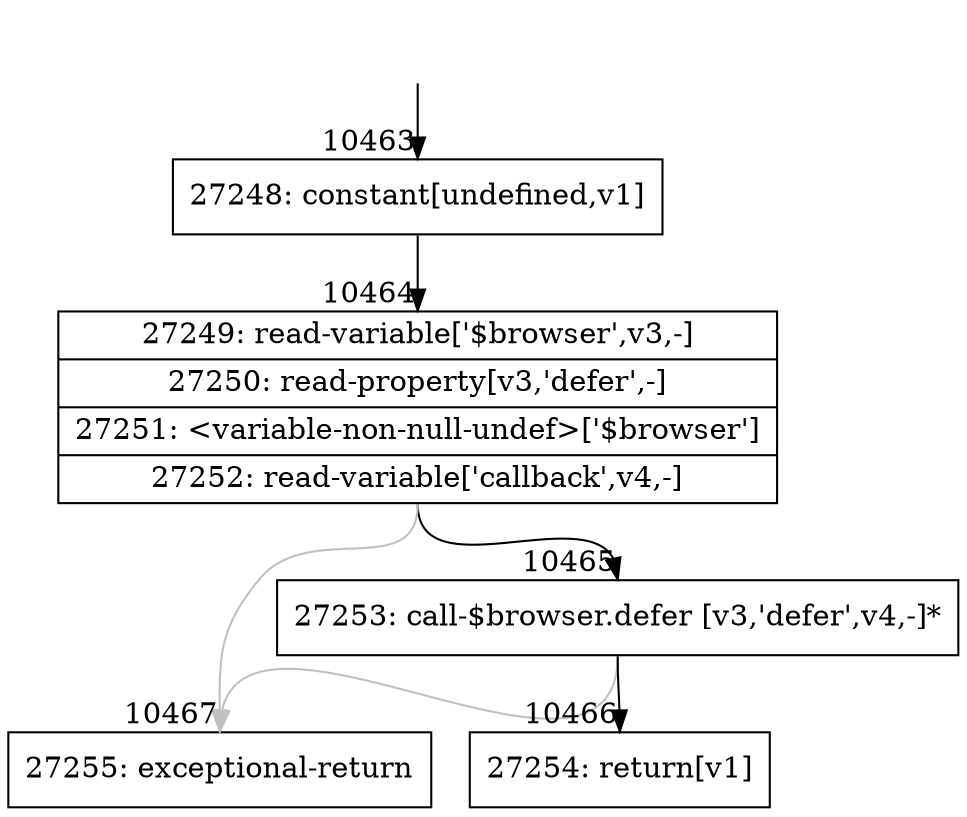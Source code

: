 digraph {
rankdir="TD"
BB_entry796[shape=none,label=""];
BB_entry796 -> BB10463 [tailport=s, headport=n, headlabel="    10463"]
BB10463 [shape=record label="{27248: constant[undefined,v1]}" ] 
BB10463 -> BB10464 [tailport=s, headport=n, headlabel="      10464"]
BB10464 [shape=record label="{27249: read-variable['$browser',v3,-]|27250: read-property[v3,'defer',-]|27251: \<variable-non-null-undef\>['$browser']|27252: read-variable['callback',v4,-]}" ] 
BB10464 -> BB10465 [tailport=s, headport=n, headlabel="      10465"]
BB10464 -> BB10467 [tailport=s, headport=n, color=gray, headlabel="      10467"]
BB10465 [shape=record label="{27253: call-$browser.defer [v3,'defer',v4,-]*}" ] 
BB10465 -> BB10466 [tailport=s, headport=n, headlabel="      10466"]
BB10465 -> BB10467 [tailport=s, headport=n, color=gray]
BB10466 [shape=record label="{27254: return[v1]}" ] 
BB10467 [shape=record label="{27255: exceptional-return}" ] 
//#$~ 14481
}
